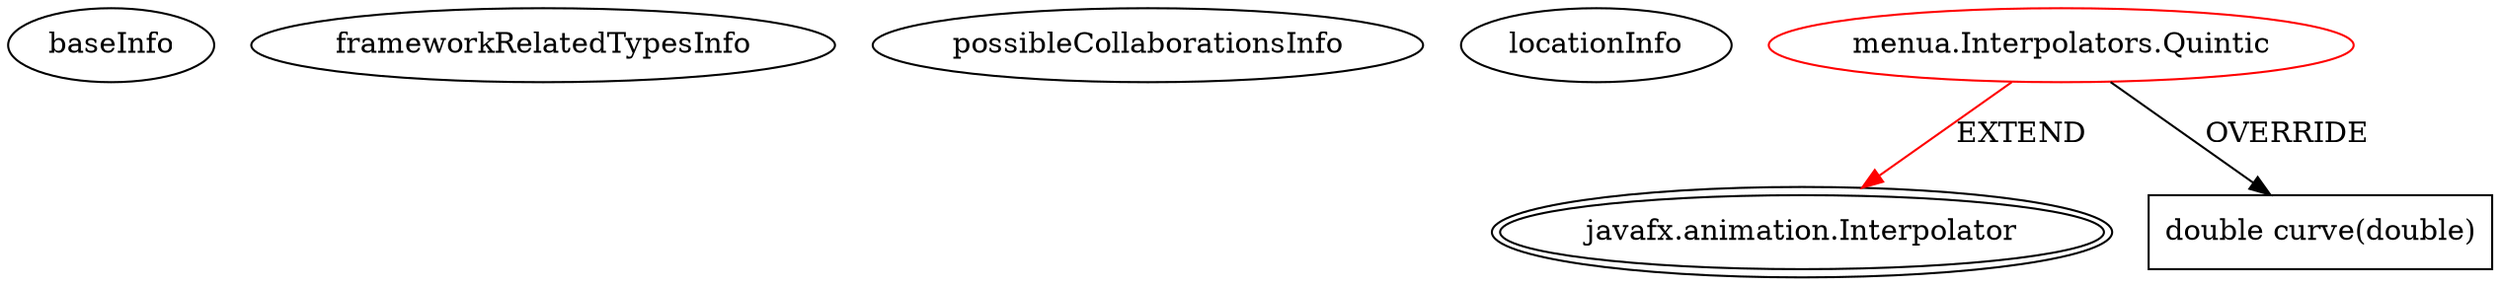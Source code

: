 digraph {
baseInfo[graphId=4182,category="extension_graph",isAnonymous=false,possibleRelation=false]
frameworkRelatedTypesInfo[0="javafx.animation.Interpolator"]
possibleCollaborationsInfo[]
locationInfo[projectName="simdimdim-MenuAnim",filePath="/simdimdim-MenuAnim/MenuAnim-master/src/menua/Interpolators.java",contextSignature="Quintic",graphId="4182"]
0[label="menua.Interpolators.Quintic",vertexType="ROOT_CLIENT_CLASS_DECLARATION",isFrameworkType=false,color=red]
1[label="javafx.animation.Interpolator",vertexType="FRAMEWORK_CLASS_TYPE",isFrameworkType=true,peripheries=2]
2[label="double curve(double)",vertexType="OVERRIDING_METHOD_DECLARATION",isFrameworkType=false,shape=box]
0->1[label="EXTEND",color=red]
0->2[label="OVERRIDE"]
}
